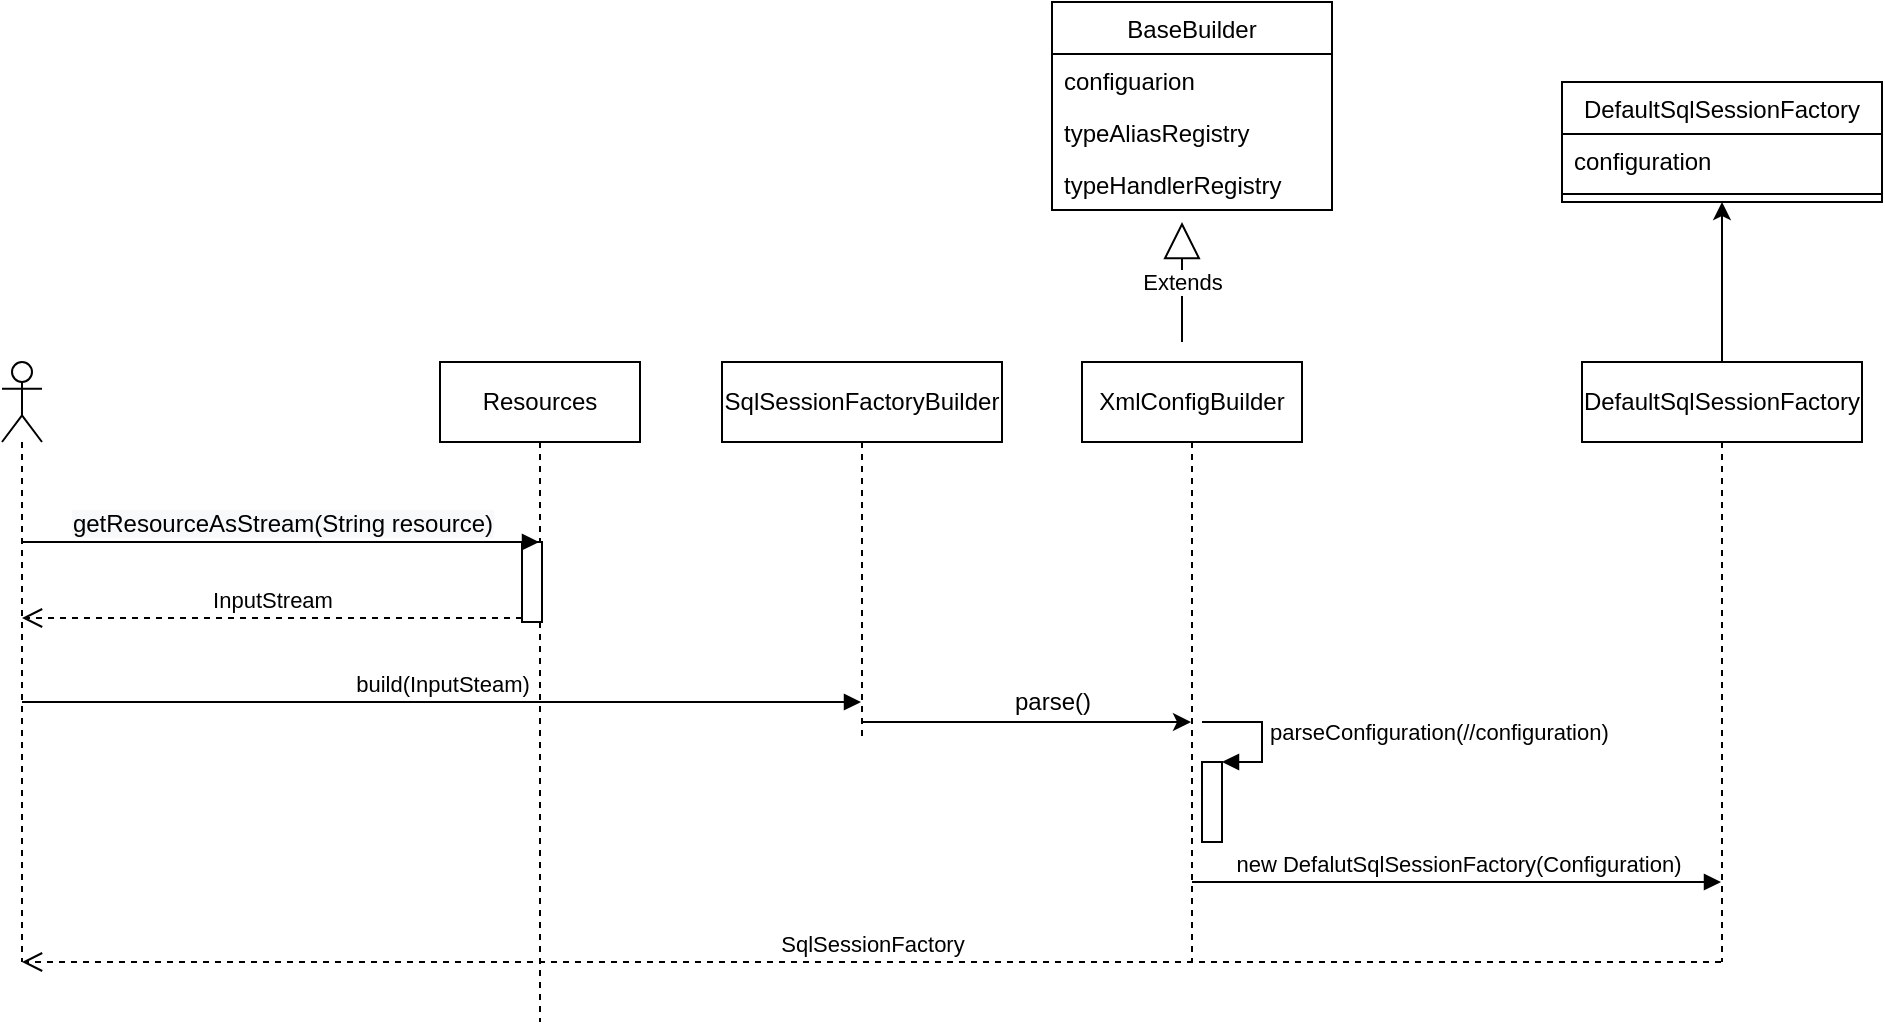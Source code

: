 <mxfile version="12.9.6" type="github">
  <diagram id="K6TdRr_dBKWLFxYdrbFm" name="Page-1">
    <mxGraphModel dx="946" dy="1783" grid="1" gridSize="10" guides="1" tooltips="1" connect="1" arrows="1" fold="1" page="1" pageScale="1" pageWidth="827" pageHeight="1169" math="0" shadow="0">
      <root>
        <mxCell id="0" />
        <mxCell id="1" parent="0" />
        <mxCell id="B7kTS9TkaigRFSiACaG6-4" value="Resources" style="shape=umlLifeline;perimeter=lifelinePerimeter;whiteSpace=wrap;html=1;container=1;collapsible=0;recursiveResize=0;outlineConnect=0;" vertex="1" parent="1">
          <mxGeometry x="309" y="110" width="100" height="330" as="geometry" />
        </mxCell>
        <mxCell id="B7kTS9TkaigRFSiACaG6-14" value="" style="html=1;points=[];perimeter=orthogonalPerimeter;" vertex="1" parent="B7kTS9TkaigRFSiACaG6-4">
          <mxGeometry x="41" y="90" width="10" height="40" as="geometry" />
        </mxCell>
        <mxCell id="B7kTS9TkaigRFSiACaG6-34" value="" style="edgeStyle=orthogonalEdgeStyle;rounded=0;orthogonalLoop=1;jettySize=auto;html=1;" edge="1" parent="1" source="B7kTS9TkaigRFSiACaG6-5" target="B7kTS9TkaigRFSiACaG6-33">
          <mxGeometry relative="1" as="geometry">
            <Array as="points">
              <mxPoint x="600" y="290" />
              <mxPoint x="600" y="290" />
            </Array>
          </mxGeometry>
        </mxCell>
        <mxCell id="B7kTS9TkaigRFSiACaG6-5" value="SqlSessionFactoryBuilder&lt;br&gt;" style="shape=umlLifeline;perimeter=lifelinePerimeter;whiteSpace=wrap;html=1;container=1;collapsible=0;recursiveResize=0;outlineConnect=0;" vertex="1" parent="1">
          <mxGeometry x="450" y="110" width="140" height="190" as="geometry" />
        </mxCell>
        <mxCell id="B7kTS9TkaigRFSiACaG6-33" value="XmlConfigBuilder" style="shape=umlLifeline;perimeter=lifelinePerimeter;whiteSpace=wrap;html=1;container=1;collapsible=0;recursiveResize=0;outlineConnect=0;" vertex="1" parent="1">
          <mxGeometry x="630" y="110" width="110" height="300" as="geometry" />
        </mxCell>
        <mxCell id="B7kTS9TkaigRFSiACaG6-66" value="" style="edgeStyle=orthogonalEdgeStyle;rounded=0;orthogonalLoop=1;jettySize=auto;html=1;" edge="1" parent="1" source="B7kTS9TkaigRFSiACaG6-59">
          <mxGeometry relative="1" as="geometry">
            <mxPoint x="950" y="30" as="targetPoint" />
          </mxGeometry>
        </mxCell>
        <mxCell id="B7kTS9TkaigRFSiACaG6-59" value="&lt;span style=&quot;white-space: normal&quot;&gt;DefaultSqlSessionFactory&lt;/span&gt;" style="shape=umlLifeline;perimeter=lifelinePerimeter;whiteSpace=wrap;html=1;container=1;collapsible=0;recursiveResize=0;outlineConnect=0;size=40;" vertex="1" parent="1">
          <mxGeometry x="880" y="110" width="140" height="300" as="geometry" />
        </mxCell>
        <mxCell id="B7kTS9TkaigRFSiACaG6-13" value="" style="shape=umlLifeline;participant=umlActor;perimeter=lifelinePerimeter;whiteSpace=wrap;html=1;container=1;collapsible=0;recursiveResize=0;verticalAlign=top;spacingTop=36;labelBackgroundColor=#ffffff;outlineConnect=0;" vertex="1" parent="1">
          <mxGeometry x="90" y="110" width="20" height="300" as="geometry" />
        </mxCell>
        <mxCell id="B7kTS9TkaigRFSiACaG6-15" value="&lt;span style=&quot;font-size: 12px ; background-color: rgb(248 , 249 , 250)&quot;&gt;getResourceAsStream(String resource)&lt;/span&gt;" style="html=1;verticalAlign=bottom;endArrow=block;" edge="1" target="B7kTS9TkaigRFSiACaG6-4" parent="1" source="B7kTS9TkaigRFSiACaG6-13">
          <mxGeometry relative="1" as="geometry">
            <mxPoint x="280" y="250" as="sourcePoint" />
            <Array as="points">
              <mxPoint x="270" y="200" />
            </Array>
          </mxGeometry>
        </mxCell>
        <mxCell id="B7kTS9TkaigRFSiACaG6-16" value="InputStream" style="html=1;verticalAlign=bottom;endArrow=open;dashed=1;endSize=8;exitX=0;exitY=0.95;" edge="1" source="B7kTS9TkaigRFSiACaG6-14" parent="1" target="B7kTS9TkaigRFSiACaG6-13">
          <mxGeometry relative="1" as="geometry">
            <mxPoint x="280" y="326" as="targetPoint" />
          </mxGeometry>
        </mxCell>
        <mxCell id="B7kTS9TkaigRFSiACaG6-32" value="build(InputSteam)" style="html=1;verticalAlign=bottom;endArrow=block;" edge="1" parent="1" source="B7kTS9TkaigRFSiACaG6-13" target="B7kTS9TkaigRFSiACaG6-5">
          <mxGeometry width="80" relative="1" as="geometry">
            <mxPoint x="370" y="300" as="sourcePoint" />
            <mxPoint x="450" y="300" as="targetPoint" />
            <Array as="points">
              <mxPoint x="340" y="280" />
            </Array>
          </mxGeometry>
        </mxCell>
        <mxCell id="B7kTS9TkaigRFSiACaG6-35" value="parse()" style="text;html=1;align=center;verticalAlign=middle;resizable=0;points=[];autosize=1;" vertex="1" parent="1">
          <mxGeometry x="590" y="270" width="50" height="20" as="geometry" />
        </mxCell>
        <mxCell id="B7kTS9TkaigRFSiACaG6-55" value="" style="html=1;points=[];perimeter=orthogonalPerimeter;" vertex="1" parent="1">
          <mxGeometry x="690" y="310" width="10" height="40" as="geometry" />
        </mxCell>
        <mxCell id="B7kTS9TkaigRFSiACaG6-56" value="parseConfiguration(//configuration)" style="edgeStyle=orthogonalEdgeStyle;html=1;align=left;spacingLeft=2;endArrow=block;rounded=0;entryX=1;entryY=0;" edge="1" target="B7kTS9TkaigRFSiACaG6-55" parent="1">
          <mxGeometry relative="1" as="geometry">
            <mxPoint x="690" y="290" as="sourcePoint" />
            <Array as="points">
              <mxPoint x="720" y="290" />
            </Array>
          </mxGeometry>
        </mxCell>
        <mxCell id="B7kTS9TkaigRFSiACaG6-37" value="BaseBuilder" style="swimlane;fontStyle=0;childLayout=stackLayout;horizontal=1;startSize=26;fillColor=none;horizontalStack=0;resizeParent=1;resizeParentMax=0;resizeLast=0;collapsible=1;marginBottom=0;" vertex="1" parent="1">
          <mxGeometry x="615" y="-70" width="140" height="104" as="geometry" />
        </mxCell>
        <mxCell id="B7kTS9TkaigRFSiACaG6-38" value="configuarion" style="text;strokeColor=none;fillColor=none;align=left;verticalAlign=top;spacingLeft=4;spacingRight=4;overflow=hidden;rotatable=0;points=[[0,0.5],[1,0.5]];portConstraint=eastwest;" vertex="1" parent="B7kTS9TkaigRFSiACaG6-37">
          <mxGeometry y="26" width="140" height="26" as="geometry" />
        </mxCell>
        <mxCell id="B7kTS9TkaigRFSiACaG6-39" value="typeAliasRegistry" style="text;strokeColor=none;fillColor=none;align=left;verticalAlign=top;spacingLeft=4;spacingRight=4;overflow=hidden;rotatable=0;points=[[0,0.5],[1,0.5]];portConstraint=eastwest;" vertex="1" parent="B7kTS9TkaigRFSiACaG6-37">
          <mxGeometry y="52" width="140" height="26" as="geometry" />
        </mxCell>
        <mxCell id="B7kTS9TkaigRFSiACaG6-40" value="typeHandlerRegistry" style="text;strokeColor=none;fillColor=none;align=left;verticalAlign=top;spacingLeft=4;spacingRight=4;overflow=hidden;rotatable=0;points=[[0,0.5],[1,0.5]];portConstraint=eastwest;" vertex="1" parent="B7kTS9TkaigRFSiACaG6-37">
          <mxGeometry y="78" width="140" height="26" as="geometry" />
        </mxCell>
        <mxCell id="B7kTS9TkaigRFSiACaG6-58" value="Extends" style="endArrow=block;endSize=16;endFill=0;html=1;" edge="1" parent="1">
          <mxGeometry width="160" relative="1" as="geometry">
            <mxPoint x="680" y="100" as="sourcePoint" />
            <mxPoint x="680" y="40" as="targetPoint" />
          </mxGeometry>
        </mxCell>
        <mxCell id="B7kTS9TkaigRFSiACaG6-67" value="DefaultSqlSessionFactory" style="swimlane;fontStyle=0;align=center;verticalAlign=top;childLayout=stackLayout;horizontal=1;startSize=26;horizontalStack=0;resizeParent=1;resizeParentMax=0;resizeLast=0;collapsible=1;marginBottom=0;" vertex="1" parent="1">
          <mxGeometry x="870" y="-30" width="160" height="60" as="geometry" />
        </mxCell>
        <mxCell id="B7kTS9TkaigRFSiACaG6-68" value="configuration" style="text;strokeColor=none;fillColor=none;align=left;verticalAlign=top;spacingLeft=4;spacingRight=4;overflow=hidden;rotatable=0;points=[[0,0.5],[1,0.5]];portConstraint=eastwest;" vertex="1" parent="B7kTS9TkaigRFSiACaG6-67">
          <mxGeometry y="26" width="160" height="26" as="geometry" />
        </mxCell>
        <mxCell id="B7kTS9TkaigRFSiACaG6-69" value="" style="line;strokeWidth=1;fillColor=none;align=left;verticalAlign=middle;spacingTop=-1;spacingLeft=3;spacingRight=3;rotatable=0;labelPosition=right;points=[];portConstraint=eastwest;" vertex="1" parent="B7kTS9TkaigRFSiACaG6-67">
          <mxGeometry y="52" width="160" height="8" as="geometry" />
        </mxCell>
        <mxCell id="B7kTS9TkaigRFSiACaG6-73" value="new DefalutSqlSessionFactory(Configuration)" style="html=1;verticalAlign=bottom;endArrow=block;" edge="1" parent="1" source="B7kTS9TkaigRFSiACaG6-33" target="B7kTS9TkaigRFSiACaG6-59">
          <mxGeometry width="80" relative="1" as="geometry">
            <mxPoint x="640" y="290" as="sourcePoint" />
            <mxPoint x="720" y="290" as="targetPoint" />
            <Array as="points">
              <mxPoint x="810" y="370" />
            </Array>
          </mxGeometry>
        </mxCell>
        <mxCell id="B7kTS9TkaigRFSiACaG6-74" value="SqlSessionFactory" style="html=1;verticalAlign=bottom;endArrow=open;dashed=1;endSize=8;" edge="1" parent="1" source="B7kTS9TkaigRFSiACaG6-59" target="B7kTS9TkaigRFSiACaG6-13">
          <mxGeometry relative="1" as="geometry">
            <mxPoint x="720" y="290" as="sourcePoint" />
            <mxPoint x="640" y="290" as="targetPoint" />
            <Array as="points">
              <mxPoint x="810" y="410" />
            </Array>
          </mxGeometry>
        </mxCell>
      </root>
    </mxGraphModel>
  </diagram>
</mxfile>
